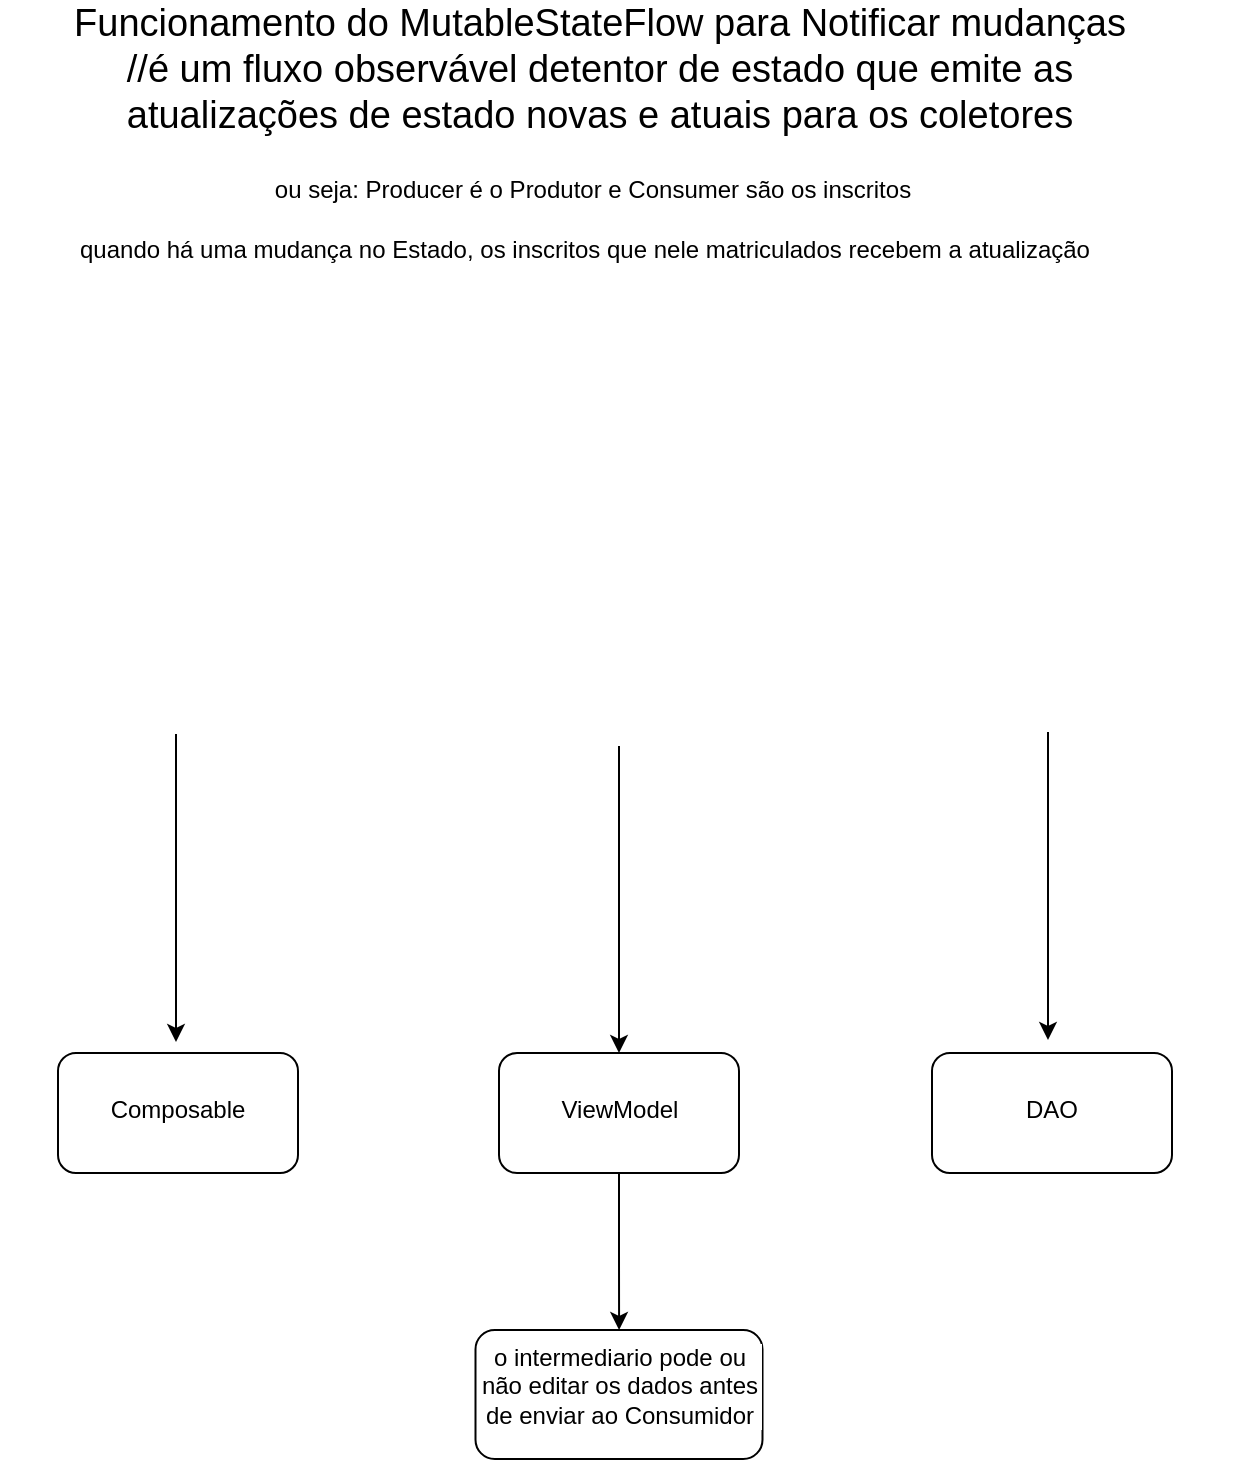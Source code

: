 <mxfile version="23.0.2" type="device">
  <diagram name="Página-1" id="qHBv7XhgYwlMJh5-6LgY">
    <mxGraphModel dx="1384" dy="1024" grid="0" gridSize="10" guides="1" tooltips="1" connect="1" arrows="1" fold="1" page="0" pageScale="1" pageWidth="827" pageHeight="1169" math="0" shadow="0">
      <root>
        <mxCell id="0" />
        <mxCell id="1" parent="0" />
        <mxCell id="Q2Qe7dnauCxAFhLFVxGw-5" value="" style="edgeStyle=orthogonalEdgeStyle;rounded=0;orthogonalLoop=1;jettySize=auto;html=1;" edge="1" parent="1" source="Q2Qe7dnauCxAFhLFVxGw-1" target="Q2Qe7dnauCxAFhLFVxGw-4">
          <mxGeometry relative="1" as="geometry" />
        </mxCell>
        <mxCell id="Q2Qe7dnauCxAFhLFVxGw-1" value="" style="shape=image;verticalLabelPosition=bottom;labelBackgroundColor=default;verticalAlign=top;aspect=fixed;imageAspect=0;image=https://cdn1.gnarususercontent.com.br/1/1310273/5bd80520-5d57-430b-8613-aabf41778ec6.png;" vertex="1" parent="1">
          <mxGeometry x="-3" y="49" width="619" height="207" as="geometry" />
        </mxCell>
        <mxCell id="Q2Qe7dnauCxAFhLFVxGw-11" value="" style="edgeStyle=orthogonalEdgeStyle;rounded=0;orthogonalLoop=1;jettySize=auto;html=1;" edge="1" parent="1" source="Q2Qe7dnauCxAFhLFVxGw-4" target="Q2Qe7dnauCxAFhLFVxGw-10">
          <mxGeometry relative="1" as="geometry" />
        </mxCell>
        <mxCell id="Q2Qe7dnauCxAFhLFVxGw-4" value="&lt;br&gt;ViewModel" style="whiteSpace=wrap;html=1;verticalAlign=top;labelBackgroundColor=default;rounded=1;" vertex="1" parent="1">
          <mxGeometry x="246.5" y="409.5" width="120" height="60" as="geometry" />
        </mxCell>
        <mxCell id="Q2Qe7dnauCxAFhLFVxGw-6" value="" style="edgeStyle=orthogonalEdgeStyle;rounded=0;orthogonalLoop=1;jettySize=auto;html=1;" edge="1" parent="1">
          <mxGeometry relative="1" as="geometry">
            <mxPoint x="521" y="249" as="sourcePoint" />
            <mxPoint x="521" y="403" as="targetPoint" />
          </mxGeometry>
        </mxCell>
        <mxCell id="Q2Qe7dnauCxAFhLFVxGw-7" value="&lt;br&gt;DAO" style="whiteSpace=wrap;html=1;verticalAlign=top;labelBackgroundColor=default;rounded=1;" vertex="1" parent="1">
          <mxGeometry x="463" y="409.5" width="120" height="60" as="geometry" />
        </mxCell>
        <mxCell id="Q2Qe7dnauCxAFhLFVxGw-8" value="" style="edgeStyle=orthogonalEdgeStyle;rounded=0;orthogonalLoop=1;jettySize=auto;html=1;" edge="1" parent="1">
          <mxGeometry relative="1" as="geometry">
            <mxPoint x="85" y="250" as="sourcePoint" />
            <mxPoint x="85" y="404" as="targetPoint" />
          </mxGeometry>
        </mxCell>
        <mxCell id="Q2Qe7dnauCxAFhLFVxGw-9" value="&lt;br&gt;Composable" style="whiteSpace=wrap;html=1;verticalAlign=top;labelBackgroundColor=default;rounded=1;" vertex="1" parent="1">
          <mxGeometry x="26" y="409.5" width="120" height="60" as="geometry" />
        </mxCell>
        <mxCell id="Q2Qe7dnauCxAFhLFVxGw-10" value="o intermediario pode ou não editar os dados antes de enviar ao Consumidor" style="whiteSpace=wrap;html=1;verticalAlign=top;labelBackgroundColor=default;rounded=1;" vertex="1" parent="1">
          <mxGeometry x="234.75" y="548" width="143.5" height="64.5" as="geometry" />
        </mxCell>
        <mxCell id="Q2Qe7dnauCxAFhLFVxGw-12" value="&lt;font style=&quot;font-size: 19px;&quot;&gt;Funcionamento do MutableStateFlow para Notificar mudanças&lt;br&gt;//é um fluxo observável detentor de estado que emite as atualizações de estado novas e atuais para os coletores&lt;/font&gt;" style="text;html=1;strokeColor=none;fillColor=none;align=center;verticalAlign=middle;whiteSpace=wrap;rounded=0;" vertex="1" parent="1">
          <mxGeometry x="14" y="-117" width="566" height="70" as="geometry" />
        </mxCell>
        <mxCell id="Q2Qe7dnauCxAFhLFVxGw-13" value="ou seja: Producer é o Produtor e Consumer são os inscritos" style="text;html=1;strokeColor=none;fillColor=none;align=center;verticalAlign=middle;whiteSpace=wrap;rounded=0;" vertex="1" parent="1">
          <mxGeometry x="30" y="-37" width="527" height="30" as="geometry" />
        </mxCell>
        <mxCell id="Q2Qe7dnauCxAFhLFVxGw-14" value="quando há uma mudança no Estado, os inscritos que nele matriculados recebem a atualização" style="text;html=1;strokeColor=none;fillColor=none;align=center;verticalAlign=middle;whiteSpace=wrap;rounded=0;" vertex="1" parent="1">
          <mxGeometry x="30" y="-7" width="519" height="30" as="geometry" />
        </mxCell>
      </root>
    </mxGraphModel>
  </diagram>
</mxfile>
